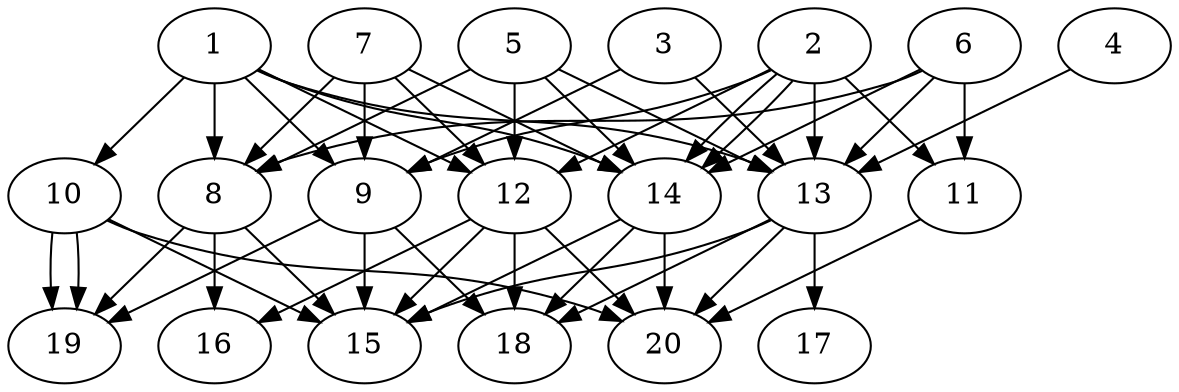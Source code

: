 // DAG automatically generated by daggen at Thu Oct  3 13:58:43 2019
// ./daggen --dot -n 20 --ccr 0.4 --fat 0.7 --regular 0.7 --density 0.9 --mindata 5242880 --maxdata 52428800 
digraph G {
  1 [size="86748160", alpha="0.01", expect_size="34699264"] 
  1 -> 8 [size ="34699264"]
  1 -> 9 [size ="34699264"]
  1 -> 10 [size ="34699264"]
  1 -> 12 [size ="34699264"]
  1 -> 13 [size ="34699264"]
  1 -> 14 [size ="34699264"]
  2 [size="45465600", alpha="0.07", expect_size="18186240"] 
  2 -> 9 [size ="18186240"]
  2 -> 11 [size ="18186240"]
  2 -> 12 [size ="18186240"]
  2 -> 13 [size ="18186240"]
  2 -> 14 [size ="18186240"]
  2 -> 14 [size ="18186240"]
  3 [size="59223040", alpha="0.12", expect_size="23689216"] 
  3 -> 9 [size ="23689216"]
  3 -> 13 [size ="23689216"]
  4 [size="19279360", alpha="0.17", expect_size="7711744"] 
  4 -> 13 [size ="7711744"]
  5 [size="78123520", alpha="0.05", expect_size="31249408"] 
  5 -> 8 [size ="31249408"]
  5 -> 12 [size ="31249408"]
  5 -> 13 [size ="31249408"]
  5 -> 14 [size ="31249408"]
  6 [size="107968000", alpha="0.14", expect_size="43187200"] 
  6 -> 8 [size ="43187200"]
  6 -> 11 [size ="43187200"]
  6 -> 13 [size ="43187200"]
  6 -> 14 [size ="43187200"]
  7 [size="110464000", alpha="0.19", expect_size="44185600"] 
  7 -> 8 [size ="44185600"]
  7 -> 9 [size ="44185600"]
  7 -> 12 [size ="44185600"]
  7 -> 14 [size ="44185600"]
  8 [size="62054400", alpha="0.01", expect_size="24821760"] 
  8 -> 15 [size ="24821760"]
  8 -> 16 [size ="24821760"]
  8 -> 19 [size ="24821760"]
  9 [size="17239040", alpha="0.17", expect_size="6895616"] 
  9 -> 15 [size ="6895616"]
  9 -> 18 [size ="6895616"]
  9 -> 19 [size ="6895616"]
  10 [size="82767360", alpha="0.05", expect_size="33106944"] 
  10 -> 15 [size ="33106944"]
  10 -> 19 [size ="33106944"]
  10 -> 19 [size ="33106944"]
  10 -> 20 [size ="33106944"]
  11 [size="112744960", alpha="0.01", expect_size="45097984"] 
  11 -> 20 [size ="45097984"]
  12 [size="118510080", alpha="0.13", expect_size="47404032"] 
  12 -> 15 [size ="47404032"]
  12 -> 16 [size ="47404032"]
  12 -> 18 [size ="47404032"]
  12 -> 20 [size ="47404032"]
  13 [size="40916480", alpha="0.04", expect_size="16366592"] 
  13 -> 15 [size ="16366592"]
  13 -> 17 [size ="16366592"]
  13 -> 18 [size ="16366592"]
  13 -> 20 [size ="16366592"]
  14 [size="113707520", alpha="0.14", expect_size="45483008"] 
  14 -> 15 [size ="45483008"]
  14 -> 18 [size ="45483008"]
  14 -> 20 [size ="45483008"]
  15 [size="98608640", alpha="0.13", expect_size="39443456"] 
  16 [size="130944000", alpha="0.06", expect_size="52377600"] 
  17 [size="97832960", alpha="0.13", expect_size="39133184"] 
  18 [size="91673600", alpha="0.04", expect_size="36669440"] 
  19 [size="95452160", alpha="0.19", expect_size="38180864"] 
  20 [size="76006400", alpha="0.01", expect_size="30402560"] 
}
